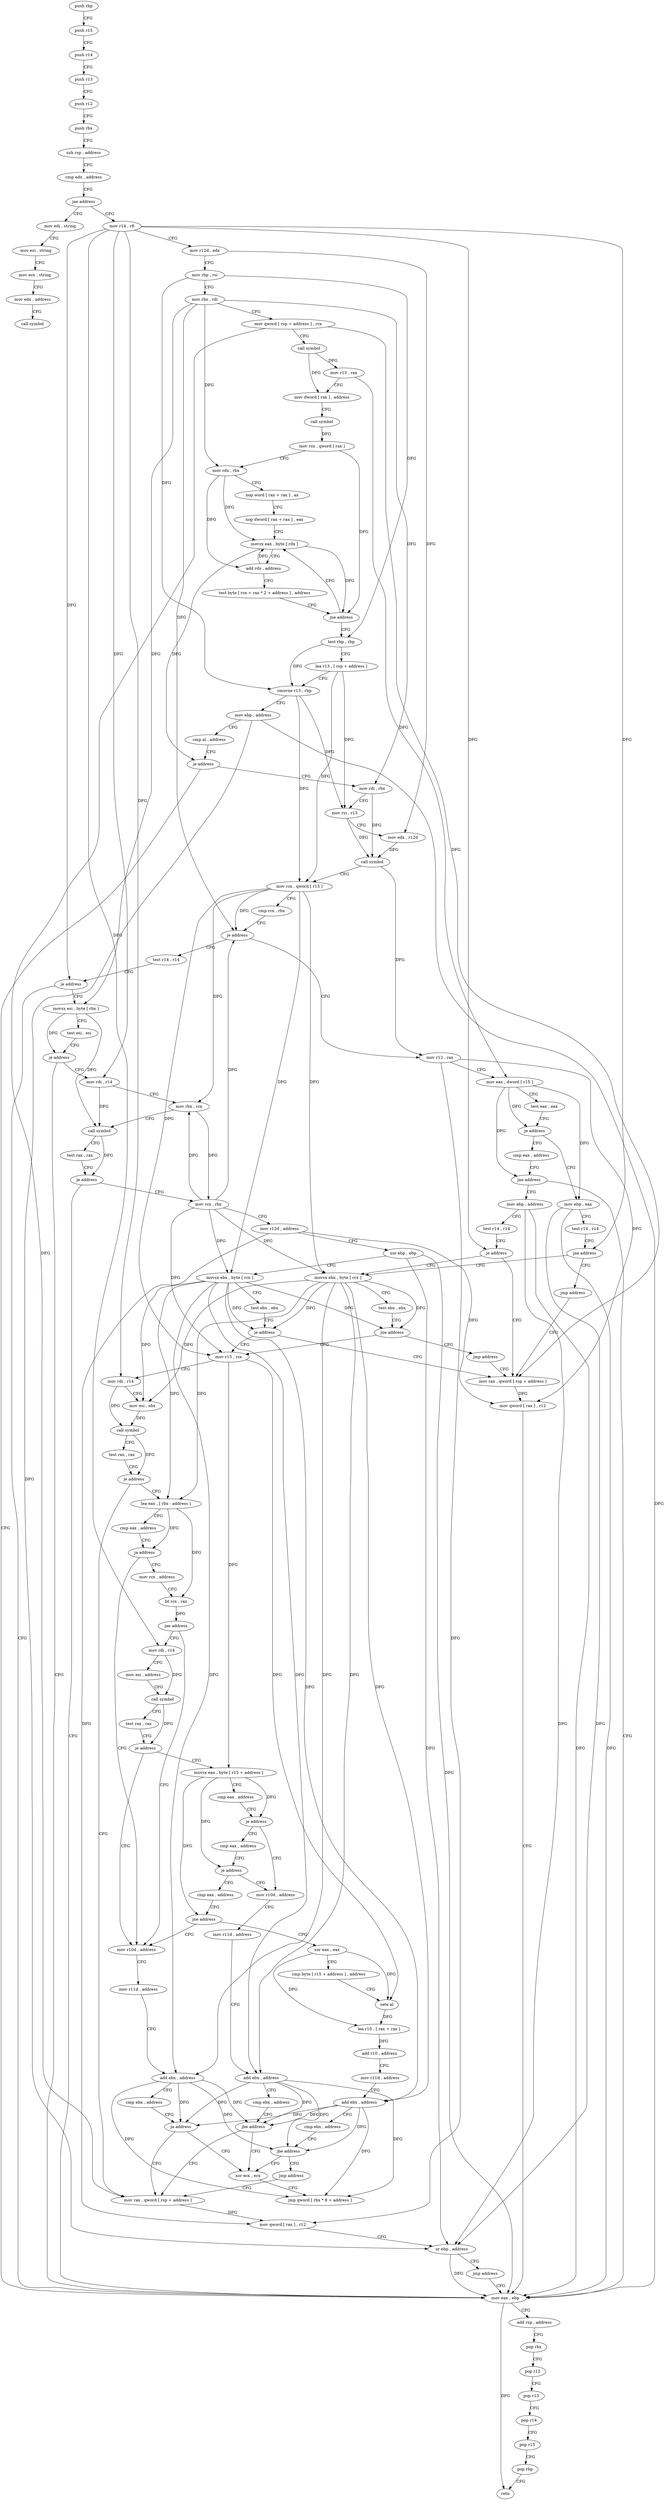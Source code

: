 digraph "func" {
"4409616" [label = "push rbp" ]
"4409617" [label = "push r15" ]
"4409619" [label = "push r14" ]
"4409621" [label = "push r13" ]
"4409623" [label = "push r12" ]
"4409625" [label = "push rbx" ]
"4409626" [label = "sub rsp , address" ]
"4409630" [label = "cmp edx , address" ]
"4409633" [label = "jae address" ]
"4411048" [label = "mov edi , string" ]
"4409639" [label = "mov r14 , r8" ]
"4411053" [label = "mov esi , string" ]
"4411058" [label = "mov ecx , string" ]
"4411063" [label = "mov edx , address" ]
"4411068" [label = "call symbol" ]
"4409642" [label = "mov r12d , edx" ]
"4409645" [label = "mov rbp , rsi" ]
"4409648" [label = "mov rbx , rdi" ]
"4409651" [label = "mov qword [ rsp + address ] , rcx" ]
"4409656" [label = "call symbol" ]
"4409661" [label = "mov r15 , rax" ]
"4409664" [label = "mov dword [ rax ] , address" ]
"4409670" [label = "call symbol" ]
"4409675" [label = "mov rcx , qword [ rax ]" ]
"4409678" [label = "mov rdx , rbx" ]
"4409681" [label = "nop word [ rax + rax ] , ax" ]
"4409691" [label = "nop dword [ rax + rax ] , eax" ]
"4409696" [label = "movzx eax , byte [ rdx ]" ]
"4409699" [label = "add rdx , address" ]
"4409703" [label = "test byte [ rcx + rax * 2 + address ] , address" ]
"4409708" [label = "jne address" ]
"4409710" [label = "test rbp , rbp" ]
"4409713" [label = "lea r13 , [ rsp + address ]" ]
"4409718" [label = "cmovne r13 , rbp" ]
"4409722" [label = "mov ebp , address" ]
"4409727" [label = "cmp al , address" ]
"4409729" [label = "je address" ]
"4410968" [label = "mov eax , ebp" ]
"4409735" [label = "mov rdi , rbx" ]
"4410970" [label = "add rsp , address" ]
"4410974" [label = "pop rbx" ]
"4410975" [label = "pop r12" ]
"4410977" [label = "pop r13" ]
"4410979" [label = "pop r14" ]
"4410981" [label = "pop r15" ]
"4410983" [label = "pop rbp" ]
"4410984" [label = "retn" ]
"4409738" [label = "mov rsi , r13" ]
"4409741" [label = "mov edx , r12d" ]
"4409744" [label = "call symbol" ]
"4409749" [label = "mov rcx , qword [ r13 ]" ]
"4409753" [label = "cmp rcx , rbx" ]
"4409756" [label = "je address" ]
"4409807" [label = "test r14 , r14" ]
"4409758" [label = "mov r12 , rax" ]
"4409810" [label = "je address" ]
"4409816" [label = "movsx esi , byte [ rbx ]" ]
"4409761" [label = "mov eax , dword [ r15 ]" ]
"4409764" [label = "test eax , eax" ]
"4409766" [label = "je address" ]
"4409998" [label = "mov ebp , eax" ]
"4409772" [label = "cmp eax , address" ]
"4409819" [label = "test esi , esi" ]
"4409821" [label = "je address" ]
"4409827" [label = "mov rdi , r14" ]
"4410000" [label = "test r14 , r14" ]
"4410003" [label = "jne address" ]
"4409795" [label = "movsx ebx , byte [ rcx ]" ]
"4410009" [label = "jmp address" ]
"4409775" [label = "jne address" ]
"4409781" [label = "mov ebp , address" ]
"4409830" [label = "mov rbx , rcx" ]
"4409833" [label = "call symbol" ]
"4409838" [label = "test rax , rax" ]
"4409841" [label = "je address" ]
"4409847" [label = "mov rcx , rbx" ]
"4409798" [label = "test ebx , ebx" ]
"4409800" [label = "jne address" ]
"4409869" [label = "mov r15 , rcx" ]
"4409802" [label = "jmp address" ]
"4410960" [label = "mov rax , qword [ rsp + address ]" ]
"4409786" [label = "test r14 , r14" ]
"4409789" [label = "je address" ]
"4409850" [label = "mov r12d , address" ]
"4409856" [label = "xor ebp , ebp" ]
"4409858" [label = "movsx ebx , byte [ rcx ]" ]
"4409861" [label = "test ebx , ebx" ]
"4409863" [label = "je address" ]
"4409872" [label = "mov rdi , r14" ]
"4409875" [label = "mov esi , ebx" ]
"4409877" [label = "call symbol" ]
"4409882" [label = "test rax , rax" ]
"4409885" [label = "je address" ]
"4410137" [label = "mov rax , qword [ rsp + address ]" ]
"4409891" [label = "lea eax , [ rbx - address ]" ]
"4410965" [label = "mov qword [ rax ] , r12" ]
"4410142" [label = "mov qword [ rax ] , r12" ]
"4410145" [label = "or ebp , address" ]
"4410148" [label = "jmp address" ]
"4409894" [label = "cmp eax , address" ]
"4409897" [label = "ja address" ]
"4410014" [label = "mov r10d , address" ]
"4409899" [label = "mov rcx , address" ]
"4410020" [label = "mov r11d , address" ]
"4410026" [label = "add ebx , address" ]
"4410029" [label = "cmp ebx , address" ]
"4410032" [label = "ja address" ]
"4410034" [label = "xor ecx , ecx" ]
"4409909" [label = "bt rcx , rax" ]
"4409913" [label = "jae address" ]
"4409915" [label = "mov rdi , r14" ]
"4410036" [label = "jmp qword [ rbx * 8 + address ]" ]
"4409918" [label = "mov esi , address" ]
"4409923" [label = "call symbol" ]
"4409928" [label = "test rax , rax" ]
"4409931" [label = "je address" ]
"4409933" [label = "movsx eax , byte [ r15 + address ]" ]
"4409938" [label = "cmp eax , address" ]
"4409941" [label = "je address" ]
"4410117" [label = "mov r10d , address" ]
"4409947" [label = "cmp eax , address" ]
"4410123" [label = "mov r11d , address" ]
"4410129" [label = "add ebx , address" ]
"4410132" [label = "cmp ebx , address" ]
"4410135" [label = "jbe address" ]
"4409950" [label = "je address" ]
"4409956" [label = "cmp eax , address" ]
"4409959" [label = "jne address" ]
"4409961" [label = "xor eax , eax" ]
"4409963" [label = "cmp byte [ r15 + address ] , address" ]
"4409968" [label = "sete al" ]
"4409971" [label = "lea r10 , [ rax + rax ]" ]
"4409975" [label = "add r10 , address" ]
"4409979" [label = "mov r11d , address" ]
"4409985" [label = "add ebx , address" ]
"4409988" [label = "cmp ebx , address" ]
"4409991" [label = "jbe address" ]
"4409993" [label = "jmp address" ]
"4409616" -> "4409617" [ label = "CFG" ]
"4409617" -> "4409619" [ label = "CFG" ]
"4409619" -> "4409621" [ label = "CFG" ]
"4409621" -> "4409623" [ label = "CFG" ]
"4409623" -> "4409625" [ label = "CFG" ]
"4409625" -> "4409626" [ label = "CFG" ]
"4409626" -> "4409630" [ label = "CFG" ]
"4409630" -> "4409633" [ label = "CFG" ]
"4409633" -> "4411048" [ label = "CFG" ]
"4409633" -> "4409639" [ label = "CFG" ]
"4411048" -> "4411053" [ label = "CFG" ]
"4409639" -> "4409642" [ label = "CFG" ]
"4409639" -> "4409810" [ label = "DFG" ]
"4409639" -> "4410003" [ label = "DFG" ]
"4409639" -> "4409827" [ label = "DFG" ]
"4409639" -> "4409789" [ label = "DFG" ]
"4409639" -> "4409872" [ label = "DFG" ]
"4409639" -> "4409915" [ label = "DFG" ]
"4411053" -> "4411058" [ label = "CFG" ]
"4411058" -> "4411063" [ label = "CFG" ]
"4411063" -> "4411068" [ label = "CFG" ]
"4409642" -> "4409645" [ label = "CFG" ]
"4409642" -> "4409741" [ label = "DFG" ]
"4409645" -> "4409648" [ label = "CFG" ]
"4409645" -> "4409710" [ label = "DFG" ]
"4409645" -> "4409718" [ label = "DFG" ]
"4409648" -> "4409651" [ label = "CFG" ]
"4409648" -> "4409678" [ label = "DFG" ]
"4409648" -> "4409735" [ label = "DFG" ]
"4409648" -> "4409756" [ label = "DFG" ]
"4409648" -> "4409816" [ label = "DFG" ]
"4409651" -> "4409656" [ label = "CFG" ]
"4409651" -> "4410960" [ label = "DFG" ]
"4409651" -> "4410137" [ label = "DFG" ]
"4409656" -> "4409661" [ label = "DFG" ]
"4409656" -> "4409664" [ label = "DFG" ]
"4409661" -> "4409664" [ label = "CFG" ]
"4409661" -> "4409761" [ label = "DFG" ]
"4409664" -> "4409670" [ label = "CFG" ]
"4409670" -> "4409675" [ label = "DFG" ]
"4409675" -> "4409678" [ label = "CFG" ]
"4409675" -> "4409708" [ label = "DFG" ]
"4409678" -> "4409681" [ label = "CFG" ]
"4409678" -> "4409696" [ label = "DFG" ]
"4409678" -> "4409699" [ label = "DFG" ]
"4409681" -> "4409691" [ label = "CFG" ]
"4409691" -> "4409696" [ label = "CFG" ]
"4409696" -> "4409699" [ label = "CFG" ]
"4409696" -> "4409708" [ label = "DFG" ]
"4409696" -> "4409729" [ label = "DFG" ]
"4409699" -> "4409703" [ label = "CFG" ]
"4409699" -> "4409696" [ label = "DFG" ]
"4409703" -> "4409708" [ label = "CFG" ]
"4409708" -> "4409696" [ label = "CFG" ]
"4409708" -> "4409710" [ label = "CFG" ]
"4409710" -> "4409713" [ label = "CFG" ]
"4409710" -> "4409718" [ label = "DFG" ]
"4409713" -> "4409718" [ label = "CFG" ]
"4409713" -> "4409738" [ label = "DFG" ]
"4409713" -> "4409749" [ label = "DFG" ]
"4409718" -> "4409722" [ label = "CFG" ]
"4409718" -> "4409738" [ label = "DFG" ]
"4409718" -> "4409749" [ label = "DFG" ]
"4409722" -> "4409727" [ label = "CFG" ]
"4409722" -> "4410968" [ label = "DFG" ]
"4409722" -> "4410145" [ label = "DFG" ]
"4409727" -> "4409729" [ label = "CFG" ]
"4409729" -> "4410968" [ label = "CFG" ]
"4409729" -> "4409735" [ label = "CFG" ]
"4410968" -> "4410970" [ label = "CFG" ]
"4410968" -> "4410984" [ label = "DFG" ]
"4409735" -> "4409738" [ label = "CFG" ]
"4409735" -> "4409744" [ label = "DFG" ]
"4410970" -> "4410974" [ label = "CFG" ]
"4410974" -> "4410975" [ label = "CFG" ]
"4410975" -> "4410977" [ label = "CFG" ]
"4410977" -> "4410979" [ label = "CFG" ]
"4410979" -> "4410981" [ label = "CFG" ]
"4410981" -> "4410983" [ label = "CFG" ]
"4410983" -> "4410984" [ label = "CFG" ]
"4409738" -> "4409741" [ label = "CFG" ]
"4409738" -> "4409744" [ label = "DFG" ]
"4409741" -> "4409744" [ label = "DFG" ]
"4409744" -> "4409749" [ label = "CFG" ]
"4409744" -> "4409758" [ label = "DFG" ]
"4409749" -> "4409753" [ label = "CFG" ]
"4409749" -> "4409756" [ label = "DFG" ]
"4409749" -> "4409830" [ label = "DFG" ]
"4409749" -> "4409795" [ label = "DFG" ]
"4409749" -> "4409858" [ label = "DFG" ]
"4409749" -> "4409869" [ label = "DFG" ]
"4409753" -> "4409756" [ label = "CFG" ]
"4409756" -> "4409807" [ label = "CFG" ]
"4409756" -> "4409758" [ label = "CFG" ]
"4409807" -> "4409810" [ label = "CFG" ]
"4409758" -> "4409761" [ label = "CFG" ]
"4409758" -> "4410965" [ label = "DFG" ]
"4409758" -> "4410142" [ label = "DFG" ]
"4409810" -> "4410968" [ label = "CFG" ]
"4409810" -> "4409816" [ label = "CFG" ]
"4409816" -> "4409819" [ label = "CFG" ]
"4409816" -> "4409821" [ label = "DFG" ]
"4409816" -> "4409833" [ label = "DFG" ]
"4409761" -> "4409764" [ label = "CFG" ]
"4409761" -> "4409766" [ label = "DFG" ]
"4409761" -> "4409998" [ label = "DFG" ]
"4409761" -> "4409775" [ label = "DFG" ]
"4409764" -> "4409766" [ label = "CFG" ]
"4409766" -> "4409998" [ label = "CFG" ]
"4409766" -> "4409772" [ label = "CFG" ]
"4409998" -> "4410000" [ label = "CFG" ]
"4409998" -> "4410968" [ label = "DFG" ]
"4409998" -> "4410145" [ label = "DFG" ]
"4409772" -> "4409775" [ label = "CFG" ]
"4409819" -> "4409821" [ label = "CFG" ]
"4409821" -> "4410968" [ label = "CFG" ]
"4409821" -> "4409827" [ label = "CFG" ]
"4409827" -> "4409830" [ label = "CFG" ]
"4409827" -> "4409833" [ label = "DFG" ]
"4410000" -> "4410003" [ label = "CFG" ]
"4410003" -> "4409795" [ label = "CFG" ]
"4410003" -> "4410009" [ label = "CFG" ]
"4409795" -> "4409798" [ label = "CFG" ]
"4409795" -> "4409800" [ label = "DFG" ]
"4409795" -> "4409863" [ label = "DFG" ]
"4409795" -> "4409875" [ label = "DFG" ]
"4409795" -> "4409891" [ label = "DFG" ]
"4409795" -> "4410026" [ label = "DFG" ]
"4409795" -> "4410129" [ label = "DFG" ]
"4409795" -> "4409985" [ label = "DFG" ]
"4410009" -> "4410960" [ label = "CFG" ]
"4409775" -> "4410968" [ label = "CFG" ]
"4409775" -> "4409781" [ label = "CFG" ]
"4409781" -> "4409786" [ label = "CFG" ]
"4409781" -> "4410968" [ label = "DFG" ]
"4409781" -> "4410145" [ label = "DFG" ]
"4409830" -> "4409833" [ label = "CFG" ]
"4409830" -> "4409847" [ label = "DFG" ]
"4409833" -> "4409838" [ label = "CFG" ]
"4409833" -> "4409841" [ label = "DFG" ]
"4409838" -> "4409841" [ label = "CFG" ]
"4409841" -> "4410968" [ label = "CFG" ]
"4409841" -> "4409847" [ label = "CFG" ]
"4409847" -> "4409850" [ label = "CFG" ]
"4409847" -> "4409830" [ label = "DFG" ]
"4409847" -> "4409795" [ label = "DFG" ]
"4409847" -> "4409756" [ label = "DFG" ]
"4409847" -> "4409858" [ label = "DFG" ]
"4409847" -> "4409869" [ label = "DFG" ]
"4409798" -> "4409800" [ label = "CFG" ]
"4409800" -> "4409869" [ label = "CFG" ]
"4409800" -> "4409802" [ label = "CFG" ]
"4409869" -> "4409872" [ label = "CFG" ]
"4409869" -> "4409933" [ label = "DFG" ]
"4409869" -> "4409968" [ label = "DFG" ]
"4409802" -> "4410960" [ label = "CFG" ]
"4410960" -> "4410965" [ label = "DFG" ]
"4409786" -> "4409789" [ label = "CFG" ]
"4409789" -> "4410960" [ label = "CFG" ]
"4409789" -> "4409795" [ label = "CFG" ]
"4409850" -> "4409856" [ label = "CFG" ]
"4409850" -> "4410965" [ label = "DFG" ]
"4409850" -> "4410142" [ label = "DFG" ]
"4409856" -> "4409858" [ label = "CFG" ]
"4409856" -> "4410968" [ label = "DFG" ]
"4409856" -> "4410145" [ label = "DFG" ]
"4409858" -> "4409861" [ label = "CFG" ]
"4409858" -> "4409800" [ label = "DFG" ]
"4409858" -> "4409863" [ label = "DFG" ]
"4409858" -> "4409875" [ label = "DFG" ]
"4409858" -> "4409891" [ label = "DFG" ]
"4409858" -> "4410026" [ label = "DFG" ]
"4409858" -> "4410129" [ label = "DFG" ]
"4409858" -> "4409985" [ label = "DFG" ]
"4409861" -> "4409863" [ label = "CFG" ]
"4409863" -> "4410960" [ label = "CFG" ]
"4409863" -> "4409869" [ label = "CFG" ]
"4409872" -> "4409875" [ label = "CFG" ]
"4409872" -> "4409877" [ label = "DFG" ]
"4409875" -> "4409877" [ label = "DFG" ]
"4409877" -> "4409882" [ label = "CFG" ]
"4409877" -> "4409885" [ label = "DFG" ]
"4409882" -> "4409885" [ label = "CFG" ]
"4409885" -> "4410137" [ label = "CFG" ]
"4409885" -> "4409891" [ label = "CFG" ]
"4410137" -> "4410142" [ label = "DFG" ]
"4409891" -> "4409894" [ label = "CFG" ]
"4409891" -> "4409897" [ label = "DFG" ]
"4409891" -> "4409909" [ label = "DFG" ]
"4410965" -> "4410968" [ label = "CFG" ]
"4410142" -> "4410145" [ label = "CFG" ]
"4410145" -> "4410148" [ label = "CFG" ]
"4410145" -> "4410968" [ label = "DFG" ]
"4410148" -> "4410968" [ label = "CFG" ]
"4409894" -> "4409897" [ label = "CFG" ]
"4409897" -> "4410014" [ label = "CFG" ]
"4409897" -> "4409899" [ label = "CFG" ]
"4410014" -> "4410020" [ label = "CFG" ]
"4409899" -> "4409909" [ label = "CFG" ]
"4410020" -> "4410026" [ label = "CFG" ]
"4410026" -> "4410029" [ label = "CFG" ]
"4410026" -> "4410032" [ label = "DFG" ]
"4410026" -> "4410036" [ label = "DFG" ]
"4410026" -> "4410135" [ label = "DFG" ]
"4410026" -> "4409991" [ label = "DFG" ]
"4410029" -> "4410032" [ label = "CFG" ]
"4410032" -> "4410137" [ label = "CFG" ]
"4410032" -> "4410034" [ label = "CFG" ]
"4410034" -> "4410036" [ label = "CFG" ]
"4409909" -> "4409913" [ label = "DFG" ]
"4409913" -> "4410014" [ label = "CFG" ]
"4409913" -> "4409915" [ label = "CFG" ]
"4409915" -> "4409918" [ label = "CFG" ]
"4409915" -> "4409923" [ label = "DFG" ]
"4409918" -> "4409923" [ label = "CFG" ]
"4409923" -> "4409928" [ label = "CFG" ]
"4409923" -> "4409931" [ label = "DFG" ]
"4409928" -> "4409931" [ label = "CFG" ]
"4409931" -> "4410014" [ label = "CFG" ]
"4409931" -> "4409933" [ label = "CFG" ]
"4409933" -> "4409938" [ label = "CFG" ]
"4409933" -> "4409941" [ label = "DFG" ]
"4409933" -> "4409950" [ label = "DFG" ]
"4409933" -> "4409959" [ label = "DFG" ]
"4409938" -> "4409941" [ label = "CFG" ]
"4409941" -> "4410117" [ label = "CFG" ]
"4409941" -> "4409947" [ label = "CFG" ]
"4410117" -> "4410123" [ label = "CFG" ]
"4409947" -> "4409950" [ label = "CFG" ]
"4410123" -> "4410129" [ label = "CFG" ]
"4410129" -> "4410132" [ label = "CFG" ]
"4410129" -> "4410032" [ label = "DFG" ]
"4410129" -> "4410036" [ label = "DFG" ]
"4410129" -> "4410135" [ label = "DFG" ]
"4410129" -> "4409991" [ label = "DFG" ]
"4410132" -> "4410135" [ label = "CFG" ]
"4410135" -> "4410034" [ label = "CFG" ]
"4410135" -> "4410137" [ label = "CFG" ]
"4409950" -> "4410117" [ label = "CFG" ]
"4409950" -> "4409956" [ label = "CFG" ]
"4409956" -> "4409959" [ label = "CFG" ]
"4409959" -> "4410014" [ label = "CFG" ]
"4409959" -> "4409961" [ label = "CFG" ]
"4409961" -> "4409963" [ label = "CFG" ]
"4409961" -> "4409968" [ label = "DFG" ]
"4409961" -> "4409971" [ label = "DFG" ]
"4409963" -> "4409968" [ label = "CFG" ]
"4409968" -> "4409971" [ label = "DFG" ]
"4409971" -> "4409975" [ label = "DFG" ]
"4409975" -> "4409979" [ label = "CFG" ]
"4409979" -> "4409985" [ label = "CFG" ]
"4409985" -> "4409988" [ label = "CFG" ]
"4409985" -> "4410032" [ label = "DFG" ]
"4409985" -> "4410036" [ label = "DFG" ]
"4409985" -> "4410135" [ label = "DFG" ]
"4409985" -> "4409991" [ label = "DFG" ]
"4409988" -> "4409991" [ label = "CFG" ]
"4409991" -> "4410034" [ label = "CFG" ]
"4409991" -> "4409993" [ label = "CFG" ]
"4409993" -> "4410137" [ label = "CFG" ]
}
